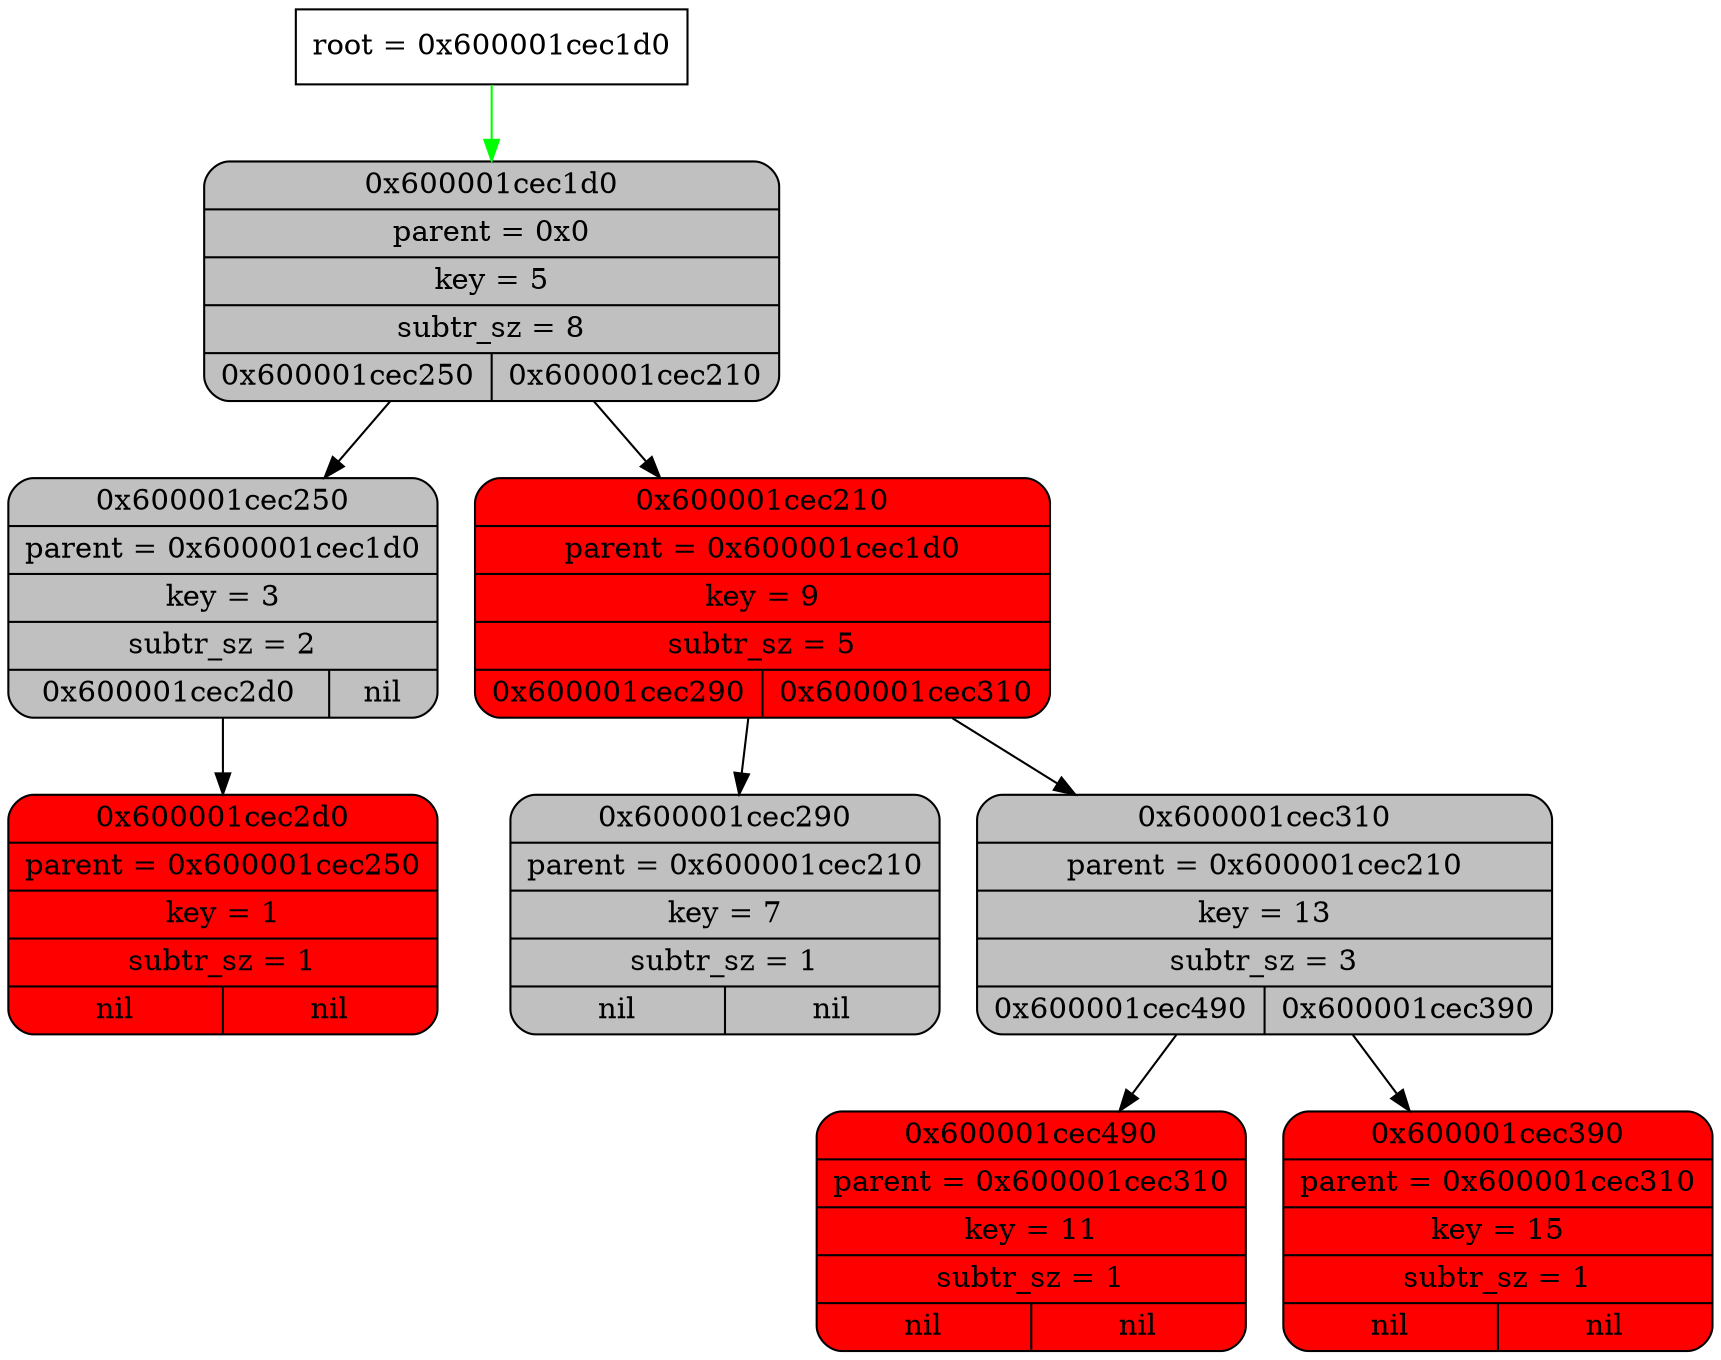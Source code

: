 digraph
{
    node_info[shape = record, label = "{root = 0x600001cec1d0}"];

    node_info->node_0x600001cec1d0 [color = "green"];
    node_0x600001cec1d0[shape = Mrecord, label = "{{0x600001cec1d0} | {parent =  0x0} | {key = 5} | {subtr_sz = 8} | {0x600001cec250| 0x600001cec210}}",
 style="filled", fillcolor="grey"];
    node_0x600001cec250[shape = Mrecord, label = "{{0x600001cec250} | {parent =  0x600001cec1d0} | {key = 3} | {subtr_sz = 2} | {0x600001cec2d0| nil}}",
 style="filled", fillcolor="grey"];
    node_0x600001cec2d0[shape = Mrecord, label = "{{0x600001cec2d0} | {parent =  0x600001cec250} | {key = 1} | {subtr_sz = 1} | {nil | nil}}",
 style="filled", fillcolor="red"];
    node_0x600001cec210[shape = Mrecord, label = "{{0x600001cec210} | {parent =  0x600001cec1d0} | {key = 9} | {subtr_sz = 5} | {0x600001cec290| 0x600001cec310}}",
 style="filled", fillcolor="red"];
    node_0x600001cec290[shape = Mrecord, label = "{{0x600001cec290} | {parent =  0x600001cec210} | {key = 7} | {subtr_sz = 1} | {nil | nil}}",
 style="filled", fillcolor="grey"];
    node_0x600001cec310[shape = Mrecord, label = "{{0x600001cec310} | {parent =  0x600001cec210} | {key = 13} | {subtr_sz = 3} | {0x600001cec490| 0x600001cec390}}",
 style="filled", fillcolor="grey"];
    node_0x600001cec490[shape = Mrecord, label = "{{0x600001cec490} | {parent =  0x600001cec310} | {key = 11} | {subtr_sz = 1} | {nil | nil}}",
 style="filled", fillcolor="red"];
    node_0x600001cec390[shape = Mrecord, label = "{{0x600001cec390} | {parent =  0x600001cec310} | {key = 15} | {subtr_sz = 1} | {nil | nil}}",
 style="filled", fillcolor="red"];
    node_0x600001cec1d0->node_0x600001cec250
    node_0x600001cec1d0->node_0x600001cec210
    node_0x600001cec210->node_0x600001cec290
    node_0x600001cec210->node_0x600001cec310
    node_0x600001cec310->node_0x600001cec490
    node_0x600001cec310->node_0x600001cec390
    node_0x600001cec250->node_0x600001cec2d0

}
